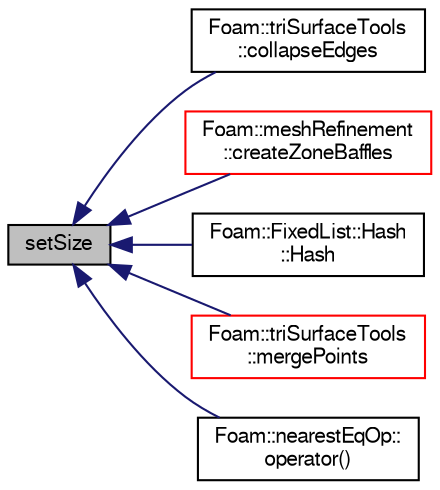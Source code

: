 digraph "setSize"
{
  bgcolor="transparent";
  edge [fontname="FreeSans",fontsize="10",labelfontname="FreeSans",labelfontsize="10"];
  node [fontname="FreeSans",fontsize="10",shape=record];
  rankdir="LR";
  Node68 [label="setSize",height=0.2,width=0.4,color="black", fillcolor="grey75", style="filled", fontcolor="black"];
  Node68 -> Node69 [dir="back",color="midnightblue",fontsize="10",style="solid",fontname="FreeSans"];
  Node69 [label="Foam::triSurfaceTools\l::collapseEdges",height=0.2,width=0.4,color="black",URL="$a25538.html#a5d5f37658655f0d947ff457a0d8f061c",tooltip="Create new triSurface by collapsing edges to specified. "];
  Node68 -> Node70 [dir="back",color="midnightblue",fontsize="10",style="solid",fontname="FreeSans"];
  Node70 [label="Foam::meshRefinement\l::createZoneBaffles",height=0.2,width=0.4,color="red",URL="$a24662.html#a79af0bcc267d8fda8b3f4e683cac915b",tooltip="Create baffles for faces straddling zoned surfaces. Return. "];
  Node68 -> Node73 [dir="back",color="midnightblue",fontsize="10",style="solid",fontname="FreeSans"];
  Node73 [label="Foam::FixedList::Hash\l::Hash",height=0.2,width=0.4,color="black",URL="$a25898.html#a7d97a81e3e1f24c0b1785ac1c1d193e8"];
  Node68 -> Node74 [dir="back",color="midnightblue",fontsize="10",style="solid",fontname="FreeSans"];
  Node74 [label="Foam::triSurfaceTools\l::mergePoints",height=0.2,width=0.4,color="red",URL="$a25538.html#a44799249ec25a8721893cffeffcdec1f",tooltip="Merge points within distance. "];
  Node68 -> Node78 [dir="back",color="midnightblue",fontsize="10",style="solid",fontname="FreeSans"];
  Node78 [label="Foam::nearestEqOp::\loperator()",height=0.2,width=0.4,color="black",URL="$a29394.html#a7125bb052e112a423cd8082006cdac3b"];
}
